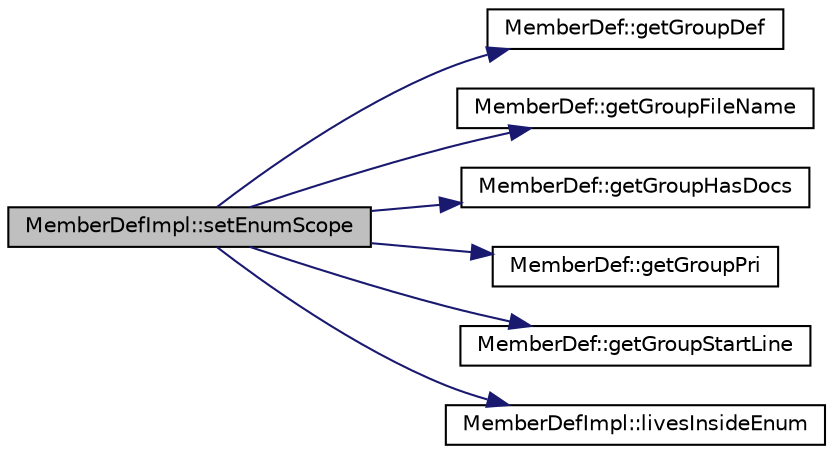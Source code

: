 digraph "MemberDefImpl::setEnumScope"
{
 // LATEX_PDF_SIZE
  edge [fontname="Helvetica",fontsize="10",labelfontname="Helvetica",labelfontsize="10"];
  node [fontname="Helvetica",fontsize="10",shape=record];
  rankdir="LR";
  Node1 [label="MemberDefImpl::setEnumScope",height=0.2,width=0.4,color="black", fillcolor="grey75", style="filled", fontcolor="black",tooltip=" "];
  Node1 -> Node2 [color="midnightblue",fontsize="10",style="solid"];
  Node2 [label="MemberDef::getGroupDef",height=0.2,width=0.4,color="black", fillcolor="white", style="filled",URL="$classMemberDef.html#a43ef09743c900283a46b2e0ecd81e486",tooltip=" "];
  Node1 -> Node3 [color="midnightblue",fontsize="10",style="solid"];
  Node3 [label="MemberDef::getGroupFileName",height=0.2,width=0.4,color="black", fillcolor="white", style="filled",URL="$classMemberDef.html#acb9da3d6b3e2f3e8102ee9a3380c0746",tooltip=" "];
  Node1 -> Node4 [color="midnightblue",fontsize="10",style="solid"];
  Node4 [label="MemberDef::getGroupHasDocs",height=0.2,width=0.4,color="black", fillcolor="white", style="filled",URL="$classMemberDef.html#a01cb4b118d46ca86b9475e1d243560b1",tooltip=" "];
  Node1 -> Node5 [color="midnightblue",fontsize="10",style="solid"];
  Node5 [label="MemberDef::getGroupPri",height=0.2,width=0.4,color="black", fillcolor="white", style="filled",URL="$classMemberDef.html#a9ed95e7cef3948c6a978540c0d48bca7",tooltip=" "];
  Node1 -> Node6 [color="midnightblue",fontsize="10",style="solid"];
  Node6 [label="MemberDef::getGroupStartLine",height=0.2,width=0.4,color="black", fillcolor="white", style="filled",URL="$classMemberDef.html#a5d3b273949bc92e2b88e981aebc789bd",tooltip=" "];
  Node1 -> Node7 [color="midnightblue",fontsize="10",style="solid"];
  Node7 [label="MemberDefImpl::livesInsideEnum",height=0.2,width=0.4,color="black", fillcolor="white", style="filled",URL="$classMemberDefImpl.html#ad82d3a5ac0c5bd48a026e18a009a549e",tooltip=" "];
}
